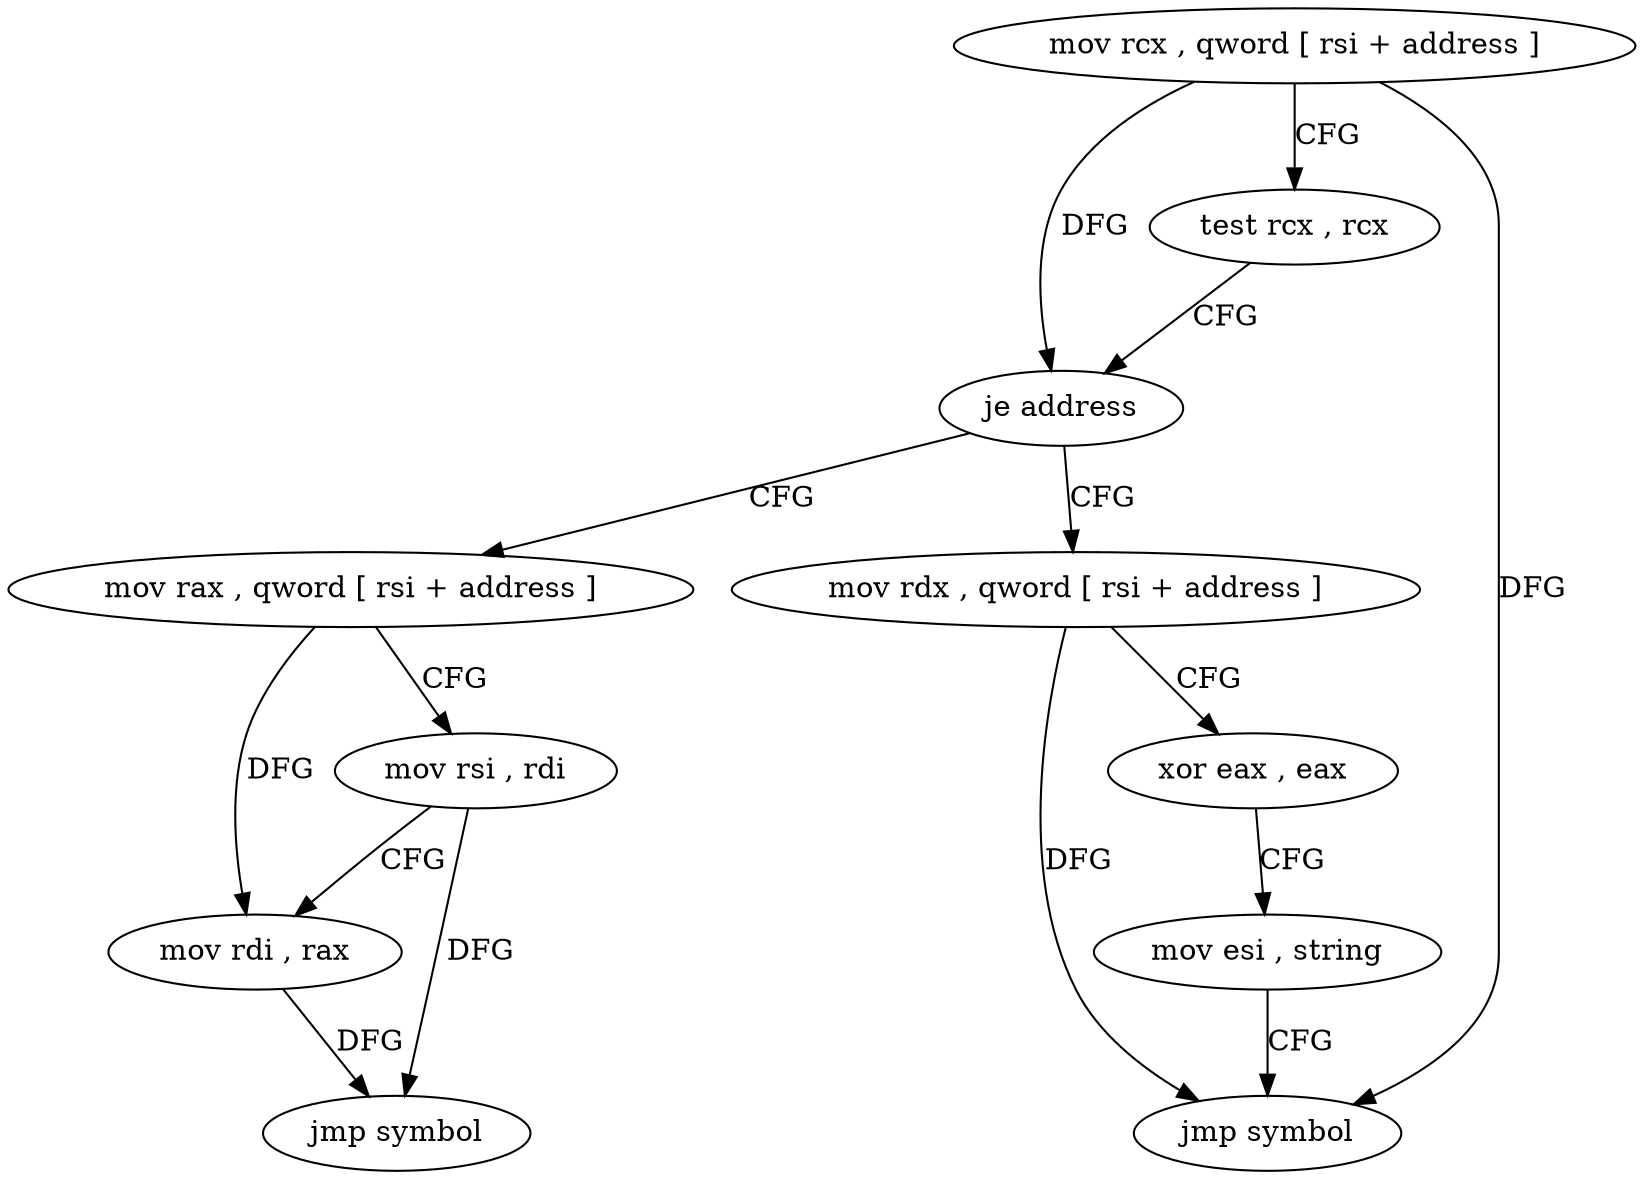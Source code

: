 digraph "func" {
"4223136" [label = "mov rcx , qword [ rsi + address ]" ]
"4223140" [label = "test rcx , rcx" ]
"4223143" [label = "je address" ]
"4223168" [label = "mov rax , qword [ rsi + address ]" ]
"4223145" [label = "mov rdx , qword [ rsi + address ]" ]
"4223172" [label = "mov rsi , rdi" ]
"4223175" [label = "mov rdi , rax" ]
"4223178" [label = "jmp symbol" ]
"4223149" [label = "xor eax , eax" ]
"4223151" [label = "mov esi , string" ]
"4223156" [label = "jmp symbol" ]
"4223136" -> "4223140" [ label = "CFG" ]
"4223136" -> "4223143" [ label = "DFG" ]
"4223136" -> "4223156" [ label = "DFG" ]
"4223140" -> "4223143" [ label = "CFG" ]
"4223143" -> "4223168" [ label = "CFG" ]
"4223143" -> "4223145" [ label = "CFG" ]
"4223168" -> "4223172" [ label = "CFG" ]
"4223168" -> "4223175" [ label = "DFG" ]
"4223145" -> "4223149" [ label = "CFG" ]
"4223145" -> "4223156" [ label = "DFG" ]
"4223172" -> "4223175" [ label = "CFG" ]
"4223172" -> "4223178" [ label = "DFG" ]
"4223175" -> "4223178" [ label = "DFG" ]
"4223149" -> "4223151" [ label = "CFG" ]
"4223151" -> "4223156" [ label = "CFG" ]
}
